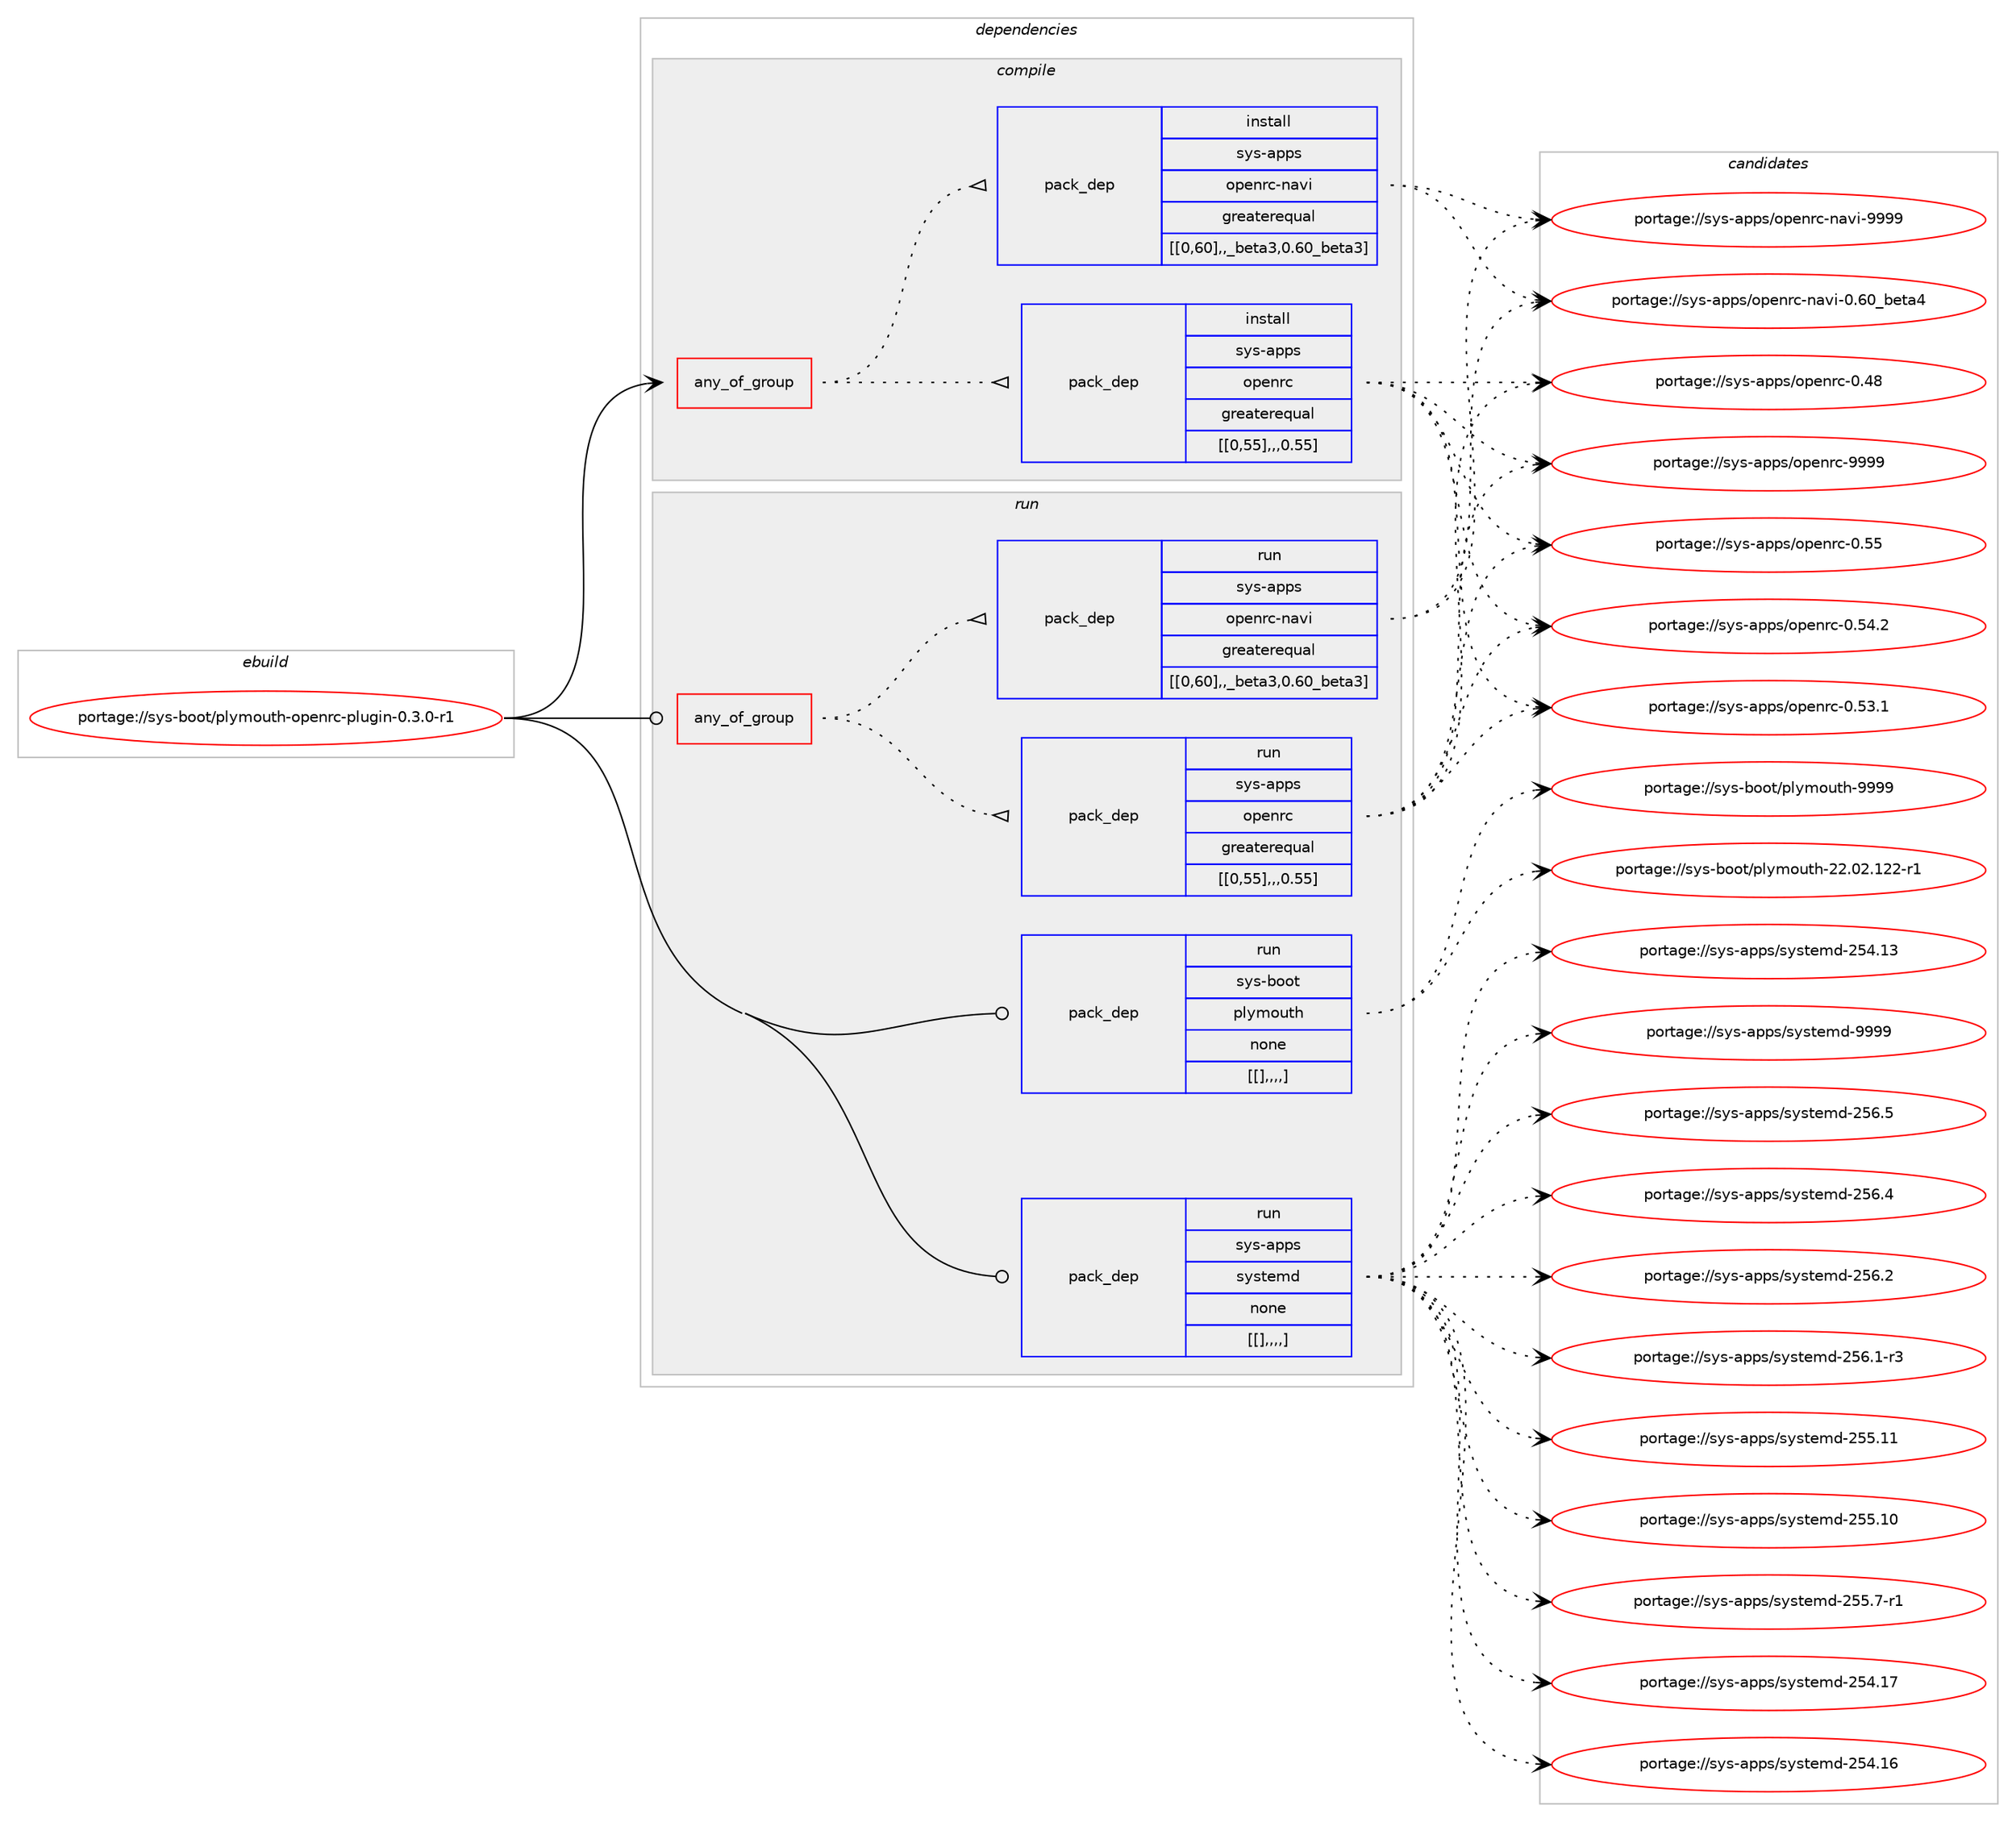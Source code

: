 digraph prolog {

# *************
# Graph options
# *************

newrank=true;
concentrate=true;
compound=true;
graph [rankdir=LR,fontname=Helvetica,fontsize=10,ranksep=1.5];#, ranksep=2.5, nodesep=0.2];
edge  [arrowhead=vee];
node  [fontname=Helvetica,fontsize=10];

# **********
# The ebuild
# **********

subgraph cluster_leftcol {
color=gray;
label=<<i>ebuild</i>>;
id [label="portage://sys-boot/plymouth-openrc-plugin-0.3.0-r1", color=red, width=4, href="../sys-boot/plymouth-openrc-plugin-0.3.0-r1.svg"];
}

# ****************
# The dependencies
# ****************

subgraph cluster_midcol {
color=gray;
label=<<i>dependencies</i>>;
subgraph cluster_compile {
fillcolor="#eeeeee";
style=filled;
label=<<i>compile</i>>;
subgraph any2872 {
dependency445781 [label=<<TABLE BORDER="0" CELLBORDER="1" CELLSPACING="0" CELLPADDING="4"><TR><TD CELLPADDING="10">any_of_group</TD></TR></TABLE>>, shape=none, color=red];subgraph pack324568 {
dependency445782 [label=<<TABLE BORDER="0" CELLBORDER="1" CELLSPACING="0" CELLPADDING="4" WIDTH="220"><TR><TD ROWSPAN="6" CELLPADDING="30">pack_dep</TD></TR><TR><TD WIDTH="110">install</TD></TR><TR><TD>sys-apps</TD></TR><TR><TD>openrc</TD></TR><TR><TD>greaterequal</TD></TR><TR><TD>[[0,55],,,0.55]</TD></TR></TABLE>>, shape=none, color=blue];
}
dependency445781:e -> dependency445782:w [weight=20,style="dotted",arrowhead="oinv"];
subgraph pack324569 {
dependency445783 [label=<<TABLE BORDER="0" CELLBORDER="1" CELLSPACING="0" CELLPADDING="4" WIDTH="220"><TR><TD ROWSPAN="6" CELLPADDING="30">pack_dep</TD></TR><TR><TD WIDTH="110">install</TD></TR><TR><TD>sys-apps</TD></TR><TR><TD>openrc-navi</TD></TR><TR><TD>greaterequal</TD></TR><TR><TD>[[0,60],,_beta3,0.60_beta3]</TD></TR></TABLE>>, shape=none, color=blue];
}
dependency445781:e -> dependency445783:w [weight=20,style="dotted",arrowhead="oinv"];
}
id:e -> dependency445781:w [weight=20,style="solid",arrowhead="vee"];
}
subgraph cluster_compileandrun {
fillcolor="#eeeeee";
style=filled;
label=<<i>compile and run</i>>;
}
subgraph cluster_run {
fillcolor="#eeeeee";
style=filled;
label=<<i>run</i>>;
subgraph any2873 {
dependency445784 [label=<<TABLE BORDER="0" CELLBORDER="1" CELLSPACING="0" CELLPADDING="4"><TR><TD CELLPADDING="10">any_of_group</TD></TR></TABLE>>, shape=none, color=red];subgraph pack324570 {
dependency445785 [label=<<TABLE BORDER="0" CELLBORDER="1" CELLSPACING="0" CELLPADDING="4" WIDTH="220"><TR><TD ROWSPAN="6" CELLPADDING="30">pack_dep</TD></TR><TR><TD WIDTH="110">run</TD></TR><TR><TD>sys-apps</TD></TR><TR><TD>openrc</TD></TR><TR><TD>greaterequal</TD></TR><TR><TD>[[0,55],,,0.55]</TD></TR></TABLE>>, shape=none, color=blue];
}
dependency445784:e -> dependency445785:w [weight=20,style="dotted",arrowhead="oinv"];
subgraph pack324571 {
dependency445786 [label=<<TABLE BORDER="0" CELLBORDER="1" CELLSPACING="0" CELLPADDING="4" WIDTH="220"><TR><TD ROWSPAN="6" CELLPADDING="30">pack_dep</TD></TR><TR><TD WIDTH="110">run</TD></TR><TR><TD>sys-apps</TD></TR><TR><TD>openrc-navi</TD></TR><TR><TD>greaterequal</TD></TR><TR><TD>[[0,60],,_beta3,0.60_beta3]</TD></TR></TABLE>>, shape=none, color=blue];
}
dependency445784:e -> dependency445786:w [weight=20,style="dotted",arrowhead="oinv"];
}
id:e -> dependency445784:w [weight=20,style="solid",arrowhead="odot"];
subgraph pack324572 {
dependency445787 [label=<<TABLE BORDER="0" CELLBORDER="1" CELLSPACING="0" CELLPADDING="4" WIDTH="220"><TR><TD ROWSPAN="6" CELLPADDING="30">pack_dep</TD></TR><TR><TD WIDTH="110">run</TD></TR><TR><TD>sys-boot</TD></TR><TR><TD>plymouth</TD></TR><TR><TD>none</TD></TR><TR><TD>[[],,,,]</TD></TR></TABLE>>, shape=none, color=blue];
}
id:e -> dependency445787:w [weight=20,style="solid",arrowhead="odot"];
subgraph pack324573 {
dependency445788 [label=<<TABLE BORDER="0" CELLBORDER="1" CELLSPACING="0" CELLPADDING="4" WIDTH="220"><TR><TD ROWSPAN="6" CELLPADDING="30">pack_dep</TD></TR><TR><TD WIDTH="110">run</TD></TR><TR><TD>sys-apps</TD></TR><TR><TD>systemd</TD></TR><TR><TD>none</TD></TR><TR><TD>[[],,,,]</TD></TR></TABLE>>, shape=none, color=blue];
}
id:e -> dependency445788:w [weight=20,style="solid",arrowhead="odot"];
}
}

# **************
# The candidates
# **************

subgraph cluster_choices {
rank=same;
color=gray;
label=<<i>candidates</i>>;

subgraph choice324568 {
color=black;
nodesep=1;
choice115121115459711211211547111112101110114994557575757 [label="portage://sys-apps/openrc-9999", color=red, width=4,href="../sys-apps/openrc-9999.svg"];
choice115121115459711211211547111112101110114994548465353 [label="portage://sys-apps/openrc-0.55", color=red, width=4,href="../sys-apps/openrc-0.55.svg"];
choice1151211154597112112115471111121011101149945484653524650 [label="portage://sys-apps/openrc-0.54.2", color=red, width=4,href="../sys-apps/openrc-0.54.2.svg"];
choice1151211154597112112115471111121011101149945484653514649 [label="portage://sys-apps/openrc-0.53.1", color=red, width=4,href="../sys-apps/openrc-0.53.1.svg"];
choice115121115459711211211547111112101110114994548465256 [label="portage://sys-apps/openrc-0.48", color=red, width=4,href="../sys-apps/openrc-0.48.svg"];
dependency445782:e -> choice115121115459711211211547111112101110114994557575757:w [style=dotted,weight="100"];
dependency445782:e -> choice115121115459711211211547111112101110114994548465353:w [style=dotted,weight="100"];
dependency445782:e -> choice1151211154597112112115471111121011101149945484653524650:w [style=dotted,weight="100"];
dependency445782:e -> choice1151211154597112112115471111121011101149945484653514649:w [style=dotted,weight="100"];
dependency445782:e -> choice115121115459711211211547111112101110114994548465256:w [style=dotted,weight="100"];
}
subgraph choice324569 {
color=black;
nodesep=1;
choice1151211154597112112115471111121011101149945110971181054557575757 [label="portage://sys-apps/openrc-navi-9999", color=red, width=4,href="../sys-apps/openrc-navi-9999.svg"];
choice115121115459711211211547111112101110114994511097118105454846544895981011169752 [label="portage://sys-apps/openrc-navi-0.60_beta4", color=red, width=4,href="../sys-apps/openrc-navi-0.60_beta4.svg"];
dependency445783:e -> choice1151211154597112112115471111121011101149945110971181054557575757:w [style=dotted,weight="100"];
dependency445783:e -> choice115121115459711211211547111112101110114994511097118105454846544895981011169752:w [style=dotted,weight="100"];
}
subgraph choice324570 {
color=black;
nodesep=1;
choice115121115459711211211547111112101110114994557575757 [label="portage://sys-apps/openrc-9999", color=red, width=4,href="../sys-apps/openrc-9999.svg"];
choice115121115459711211211547111112101110114994548465353 [label="portage://sys-apps/openrc-0.55", color=red, width=4,href="../sys-apps/openrc-0.55.svg"];
choice1151211154597112112115471111121011101149945484653524650 [label="portage://sys-apps/openrc-0.54.2", color=red, width=4,href="../sys-apps/openrc-0.54.2.svg"];
choice1151211154597112112115471111121011101149945484653514649 [label="portage://sys-apps/openrc-0.53.1", color=red, width=4,href="../sys-apps/openrc-0.53.1.svg"];
choice115121115459711211211547111112101110114994548465256 [label="portage://sys-apps/openrc-0.48", color=red, width=4,href="../sys-apps/openrc-0.48.svg"];
dependency445785:e -> choice115121115459711211211547111112101110114994557575757:w [style=dotted,weight="100"];
dependency445785:e -> choice115121115459711211211547111112101110114994548465353:w [style=dotted,weight="100"];
dependency445785:e -> choice1151211154597112112115471111121011101149945484653524650:w [style=dotted,weight="100"];
dependency445785:e -> choice1151211154597112112115471111121011101149945484653514649:w [style=dotted,weight="100"];
dependency445785:e -> choice115121115459711211211547111112101110114994548465256:w [style=dotted,weight="100"];
}
subgraph choice324571 {
color=black;
nodesep=1;
choice1151211154597112112115471111121011101149945110971181054557575757 [label="portage://sys-apps/openrc-navi-9999", color=red, width=4,href="../sys-apps/openrc-navi-9999.svg"];
choice115121115459711211211547111112101110114994511097118105454846544895981011169752 [label="portage://sys-apps/openrc-navi-0.60_beta4", color=red, width=4,href="../sys-apps/openrc-navi-0.60_beta4.svg"];
dependency445786:e -> choice1151211154597112112115471111121011101149945110971181054557575757:w [style=dotted,weight="100"];
dependency445786:e -> choice115121115459711211211547111112101110114994511097118105454846544895981011169752:w [style=dotted,weight="100"];
}
subgraph choice324572 {
color=black;
nodesep=1;
choice1151211154598111111116471121081211091111171161044557575757 [label="portage://sys-boot/plymouth-9999", color=red, width=4,href="../sys-boot/plymouth-9999.svg"];
choice115121115459811111111647112108121109111117116104455050464850464950504511449 [label="portage://sys-boot/plymouth-22.02.122-r1", color=red, width=4,href="../sys-boot/plymouth-22.02.122-r1.svg"];
dependency445787:e -> choice1151211154598111111116471121081211091111171161044557575757:w [style=dotted,weight="100"];
dependency445787:e -> choice115121115459811111111647112108121109111117116104455050464850464950504511449:w [style=dotted,weight="100"];
}
subgraph choice324573 {
color=black;
nodesep=1;
choice1151211154597112112115471151211151161011091004557575757 [label="portage://sys-apps/systemd-9999", color=red, width=4,href="../sys-apps/systemd-9999.svg"];
choice115121115459711211211547115121115116101109100455053544653 [label="portage://sys-apps/systemd-256.5", color=red, width=4,href="../sys-apps/systemd-256.5.svg"];
choice115121115459711211211547115121115116101109100455053544652 [label="portage://sys-apps/systemd-256.4", color=red, width=4,href="../sys-apps/systemd-256.4.svg"];
choice115121115459711211211547115121115116101109100455053544650 [label="portage://sys-apps/systemd-256.2", color=red, width=4,href="../sys-apps/systemd-256.2.svg"];
choice1151211154597112112115471151211151161011091004550535446494511451 [label="portage://sys-apps/systemd-256.1-r3", color=red, width=4,href="../sys-apps/systemd-256.1-r3.svg"];
choice11512111545971121121154711512111511610110910045505353464949 [label="portage://sys-apps/systemd-255.11", color=red, width=4,href="../sys-apps/systemd-255.11.svg"];
choice11512111545971121121154711512111511610110910045505353464948 [label="portage://sys-apps/systemd-255.10", color=red, width=4,href="../sys-apps/systemd-255.10.svg"];
choice1151211154597112112115471151211151161011091004550535346554511449 [label="portage://sys-apps/systemd-255.7-r1", color=red, width=4,href="../sys-apps/systemd-255.7-r1.svg"];
choice11512111545971121121154711512111511610110910045505352464955 [label="portage://sys-apps/systemd-254.17", color=red, width=4,href="../sys-apps/systemd-254.17.svg"];
choice11512111545971121121154711512111511610110910045505352464954 [label="portage://sys-apps/systemd-254.16", color=red, width=4,href="../sys-apps/systemd-254.16.svg"];
choice11512111545971121121154711512111511610110910045505352464951 [label="portage://sys-apps/systemd-254.13", color=red, width=4,href="../sys-apps/systemd-254.13.svg"];
dependency445788:e -> choice1151211154597112112115471151211151161011091004557575757:w [style=dotted,weight="100"];
dependency445788:e -> choice115121115459711211211547115121115116101109100455053544653:w [style=dotted,weight="100"];
dependency445788:e -> choice115121115459711211211547115121115116101109100455053544652:w [style=dotted,weight="100"];
dependency445788:e -> choice115121115459711211211547115121115116101109100455053544650:w [style=dotted,weight="100"];
dependency445788:e -> choice1151211154597112112115471151211151161011091004550535446494511451:w [style=dotted,weight="100"];
dependency445788:e -> choice11512111545971121121154711512111511610110910045505353464949:w [style=dotted,weight="100"];
dependency445788:e -> choice11512111545971121121154711512111511610110910045505353464948:w [style=dotted,weight="100"];
dependency445788:e -> choice1151211154597112112115471151211151161011091004550535346554511449:w [style=dotted,weight="100"];
dependency445788:e -> choice11512111545971121121154711512111511610110910045505352464955:w [style=dotted,weight="100"];
dependency445788:e -> choice11512111545971121121154711512111511610110910045505352464954:w [style=dotted,weight="100"];
dependency445788:e -> choice11512111545971121121154711512111511610110910045505352464951:w [style=dotted,weight="100"];
}
}

}
